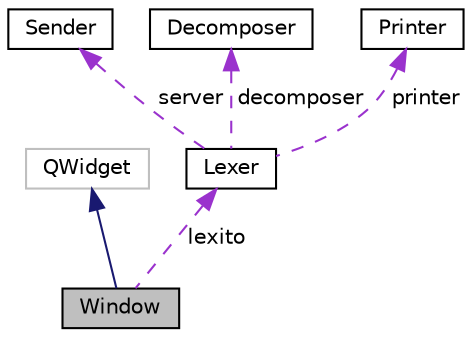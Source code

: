 digraph "Window"
{
 // LATEX_PDF_SIZE
  edge [fontname="Helvetica",fontsize="10",labelfontname="Helvetica",labelfontsize="10"];
  node [fontname="Helvetica",fontsize="10",shape=record];
  Node1 [label="Window",height=0.2,width=0.4,color="black", fillcolor="grey75", style="filled", fontcolor="black",tooltip="The Window class : Clase que corresponde a la ventana principal."];
  Node2 -> Node1 [dir="back",color="midnightblue",fontsize="10",style="solid",fontname="Helvetica"];
  Node2 [label="QWidget",height=0.2,width=0.4,color="grey75", fillcolor="white", style="filled",tooltip=" "];
  Node3 -> Node1 [dir="back",color="darkorchid3",fontsize="10",style="dashed",label=" lexito" ,fontname="Helvetica"];
  Node3 [label="Lexer",height=0.2,width=0.4,color="black", fillcolor="white", style="filled",URL="$class_lexer.html",tooltip="Clase lexer para descomponer y verificar texto."];
  Node4 -> Node3 [dir="back",color="darkorchid3",fontsize="10",style="dashed",label=" server" ,fontname="Helvetica"];
  Node4 [label="Sender",height=0.2,width=0.4,color="black", fillcolor="white", style="filled",URL="$class_sender.html",tooltip="Instancia del servidor."];
  Node5 -> Node3 [dir="back",color="darkorchid3",fontsize="10",style="dashed",label=" decomposer" ,fontname="Helvetica"];
  Node5 [label="Decomposer",height=0.2,width=0.4,color="black", fillcolor="white", style="filled",URL="$class_decomposer.html",tooltip="Descompone el texto en instrucciones."];
  Node6 -> Node3 [dir="back",color="darkorchid3",fontsize="10",style="dashed",label=" printer" ,fontname="Helvetica"];
  Node6 [label="Printer",height=0.2,width=0.4,color="black", fillcolor="white", style="filled",URL="$class_printer.html",tooltip=" "];
}
